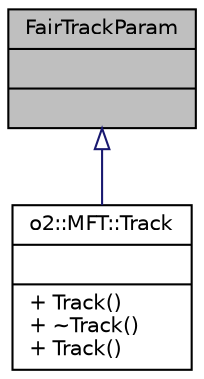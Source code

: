 digraph "FairTrackParam"
{
 // INTERACTIVE_SVG=YES
  bgcolor="transparent";
  edge [fontname="Helvetica",fontsize="10",labelfontname="Helvetica",labelfontsize="10"];
  node [fontname="Helvetica",fontsize="10",shape=record];
  Node1 [label="{FairTrackParam\n||}",height=0.2,width=0.4,color="black", fillcolor="grey75", style="filled" fontcolor="black"];
  Node1 -> Node2 [dir="back",color="midnightblue",fontsize="10",style="solid",arrowtail="onormal",fontname="Helvetica"];
  Node2 [label="{o2::MFT::Track\n||+ Track()\l+ ~Track()\l+ Track()\l}",height=0.2,width=0.4,color="black",URL="$dc/ded/classo2_1_1MFT_1_1Track.html"];
}
